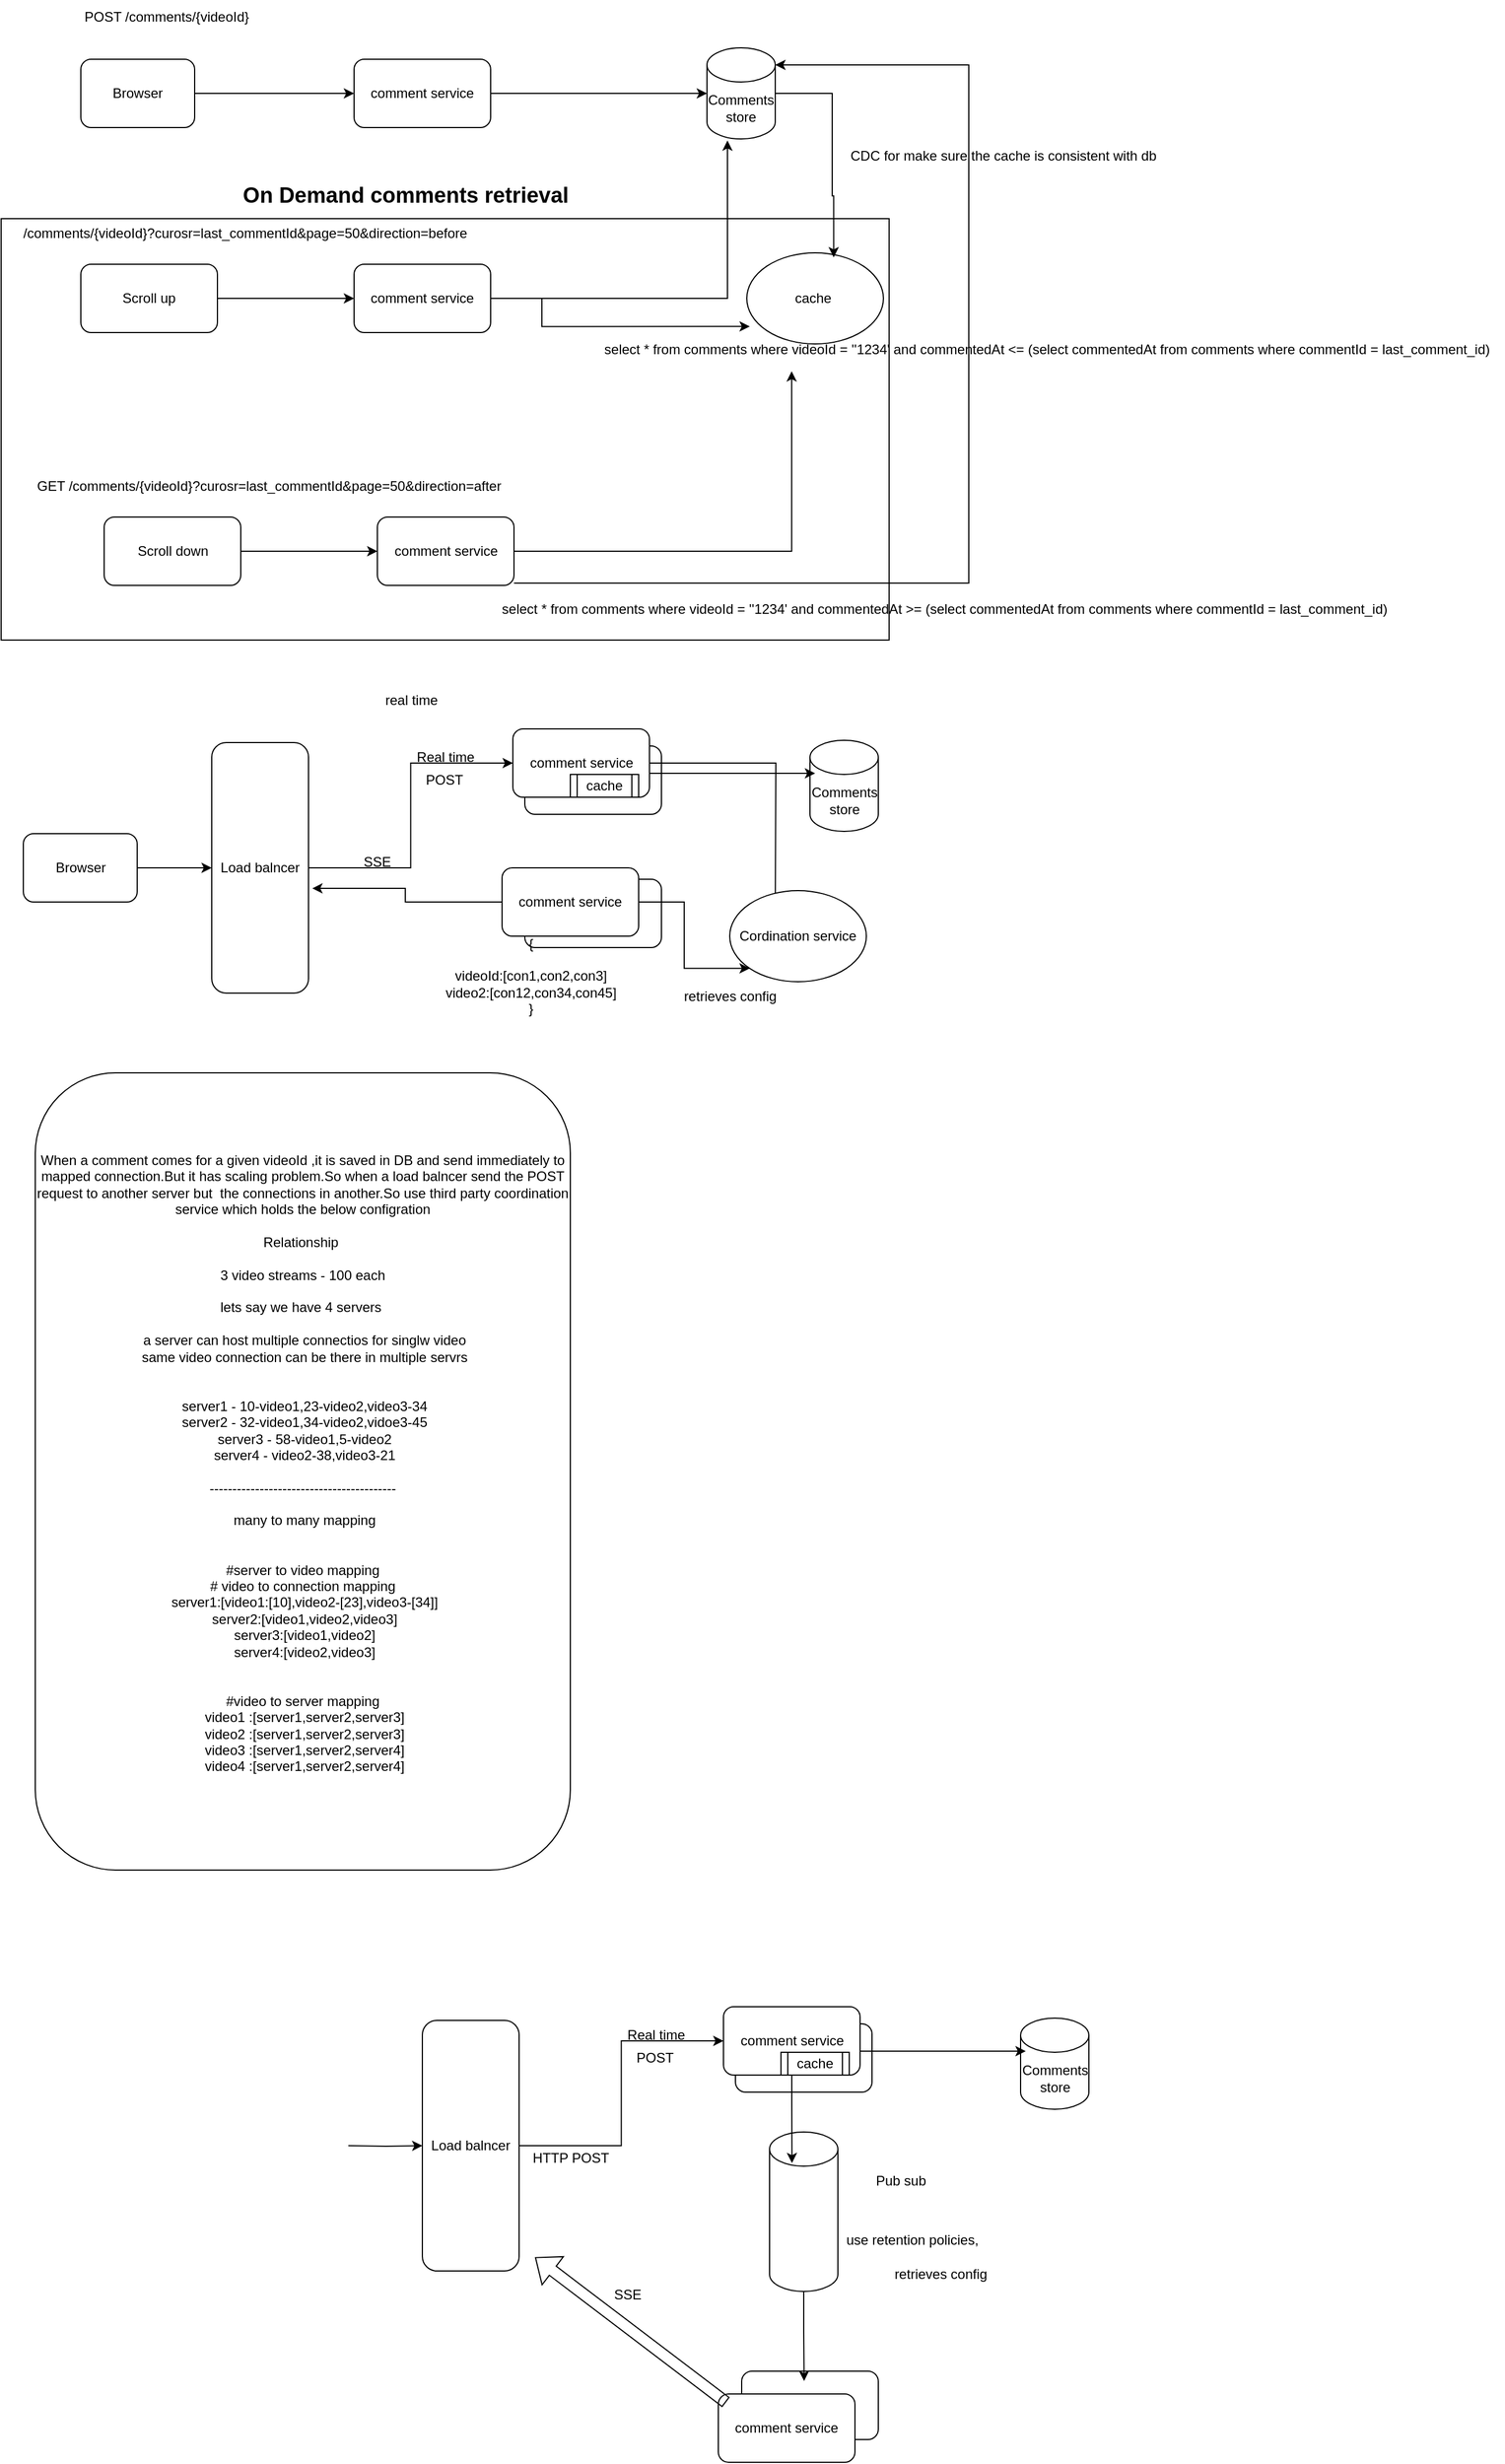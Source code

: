 <mxfile version="26.0.7">
  <diagram name="Page-1" id="bYMIOckP1fIGg-prLNnB">
    <mxGraphModel dx="794" dy="412" grid="1" gridSize="10" guides="1" tooltips="1" connect="1" arrows="1" fold="1" page="1" pageScale="1" pageWidth="3300" pageHeight="7300" math="0" shadow="0">
      <root>
        <mxCell id="0" />
        <mxCell id="1" parent="0" />
        <mxCell id="n_TKUcaKmwKP8UpNIGOf-70" value="" style="rounded=1;whiteSpace=wrap;html=1;" vertex="1" parent="1">
          <mxGeometry x="520" y="743" width="120" height="60" as="geometry" />
        </mxCell>
        <mxCell id="n_TKUcaKmwKP8UpNIGOf-67" value="" style="rounded=1;whiteSpace=wrap;html=1;" vertex="1" parent="1">
          <mxGeometry x="520" y="860" width="120" height="60" as="geometry" />
        </mxCell>
        <mxCell id="n_TKUcaKmwKP8UpNIGOf-31" value="" style="rounded=0;whiteSpace=wrap;html=1;" vertex="1" parent="1">
          <mxGeometry x="60" y="280" width="780" height="370" as="geometry" />
        </mxCell>
        <mxCell id="n_TKUcaKmwKP8UpNIGOf-7" style="edgeStyle=orthogonalEdgeStyle;rounded=0;orthogonalLoop=1;jettySize=auto;html=1;entryX=0;entryY=0.5;entryDx=0;entryDy=0;" edge="1" parent="1" source="n_TKUcaKmwKP8UpNIGOf-2" target="n_TKUcaKmwKP8UpNIGOf-3">
          <mxGeometry relative="1" as="geometry" />
        </mxCell>
        <mxCell id="n_TKUcaKmwKP8UpNIGOf-2" value="Browser" style="rounded=1;whiteSpace=wrap;html=1;" vertex="1" parent="1">
          <mxGeometry x="130" y="140" width="100" height="60" as="geometry" />
        </mxCell>
        <mxCell id="n_TKUcaKmwKP8UpNIGOf-3" value="comment service" style="rounded=1;whiteSpace=wrap;html=1;" vertex="1" parent="1">
          <mxGeometry x="370" y="140" width="120" height="60" as="geometry" />
        </mxCell>
        <mxCell id="n_TKUcaKmwKP8UpNIGOf-6" value="Comments store" style="shape=cylinder3;whiteSpace=wrap;html=1;boundedLbl=1;backgroundOutline=1;size=15;" vertex="1" parent="1">
          <mxGeometry x="680" y="130" width="60" height="80" as="geometry" />
        </mxCell>
        <mxCell id="n_TKUcaKmwKP8UpNIGOf-8" style="edgeStyle=orthogonalEdgeStyle;rounded=0;orthogonalLoop=1;jettySize=auto;html=1;entryX=0;entryY=0.5;entryDx=0;entryDy=0;entryPerimeter=0;" edge="1" parent="1" source="n_TKUcaKmwKP8UpNIGOf-3" target="n_TKUcaKmwKP8UpNIGOf-6">
          <mxGeometry relative="1" as="geometry" />
        </mxCell>
        <mxCell id="n_TKUcaKmwKP8UpNIGOf-13" style="edgeStyle=orthogonalEdgeStyle;rounded=0;orthogonalLoop=1;jettySize=auto;html=1;entryX=0;entryY=0.5;entryDx=0;entryDy=0;" edge="1" parent="1" source="n_TKUcaKmwKP8UpNIGOf-10" target="n_TKUcaKmwKP8UpNIGOf-12">
          <mxGeometry relative="1" as="geometry" />
        </mxCell>
        <mxCell id="n_TKUcaKmwKP8UpNIGOf-10" value="Scroll up" style="rounded=1;whiteSpace=wrap;html=1;" vertex="1" parent="1">
          <mxGeometry x="130" y="320" width="120" height="60" as="geometry" />
        </mxCell>
        <mxCell id="n_TKUcaKmwKP8UpNIGOf-11" value="POST /comments/{videoId}" style="text;html=1;align=center;verticalAlign=middle;resizable=0;points=[];autosize=1;strokeColor=none;fillColor=none;" vertex="1" parent="1">
          <mxGeometry x="120" y="88" width="170" height="30" as="geometry" />
        </mxCell>
        <mxCell id="n_TKUcaKmwKP8UpNIGOf-14" style="edgeStyle=orthogonalEdgeStyle;rounded=0;orthogonalLoop=1;jettySize=auto;html=1;entryX=0.3;entryY=1.017;entryDx=0;entryDy=0;entryPerimeter=0;" edge="1" parent="1" source="n_TKUcaKmwKP8UpNIGOf-12" target="n_TKUcaKmwKP8UpNIGOf-6">
          <mxGeometry relative="1" as="geometry">
            <mxPoint x="690" y="350" as="targetPoint" />
          </mxGeometry>
        </mxCell>
        <mxCell id="n_TKUcaKmwKP8UpNIGOf-12" value="comment service" style="rounded=1;whiteSpace=wrap;html=1;" vertex="1" parent="1">
          <mxGeometry x="370" y="320" width="120" height="60" as="geometry" />
        </mxCell>
        <mxCell id="n_TKUcaKmwKP8UpNIGOf-17" value="/comments/{videoId}?curosr=last_commentId&amp;amp;page=50&amp;amp;direction=before" style="text;html=1;align=center;verticalAlign=middle;resizable=0;points=[];autosize=1;strokeColor=none;fillColor=none;" vertex="1" parent="1">
          <mxGeometry x="69" y="278" width="410" height="30" as="geometry" />
        </mxCell>
        <mxCell id="n_TKUcaKmwKP8UpNIGOf-24" style="edgeStyle=orthogonalEdgeStyle;rounded=0;orthogonalLoop=1;jettySize=auto;html=1;entryX=0;entryY=0.5;entryDx=0;entryDy=0;" edge="1" parent="1" source="n_TKUcaKmwKP8UpNIGOf-25" target="n_TKUcaKmwKP8UpNIGOf-27">
          <mxGeometry relative="1" as="geometry" />
        </mxCell>
        <mxCell id="n_TKUcaKmwKP8UpNIGOf-25" value="Scroll down" style="rounded=1;whiteSpace=wrap;html=1;" vertex="1" parent="1">
          <mxGeometry x="150.5" y="542" width="120" height="60" as="geometry" />
        </mxCell>
        <mxCell id="n_TKUcaKmwKP8UpNIGOf-26" style="edgeStyle=orthogonalEdgeStyle;rounded=0;orthogonalLoop=1;jettySize=auto;html=1;entryX=0.218;entryY=1.133;entryDx=0;entryDy=0;entryPerimeter=0;" edge="1" parent="1" source="n_TKUcaKmwKP8UpNIGOf-27" target="n_TKUcaKmwKP8UpNIGOf-33">
          <mxGeometry relative="1" as="geometry">
            <mxPoint x="710.5" y="572" as="targetPoint" />
          </mxGeometry>
        </mxCell>
        <mxCell id="n_TKUcaKmwKP8UpNIGOf-27" value="comment service" style="rounded=1;whiteSpace=wrap;html=1;" vertex="1" parent="1">
          <mxGeometry x="390.5" y="542" width="120" height="60" as="geometry" />
        </mxCell>
        <mxCell id="n_TKUcaKmwKP8UpNIGOf-29" value="GET /comments/{videoId}?curosr=last_commentId&amp;amp;page=50&amp;amp;direction=after" style="text;html=1;align=center;verticalAlign=middle;resizable=0;points=[];autosize=1;strokeColor=none;fillColor=none;" vertex="1" parent="1">
          <mxGeometry x="79.5" y="500" width="430" height="30" as="geometry" />
        </mxCell>
        <mxCell id="n_TKUcaKmwKP8UpNIGOf-32" value="&lt;b&gt;&lt;font style=&quot;font-size: 19px;&quot;&gt;On Demand comments retrieval&lt;/font&gt;&lt;/b&gt;" style="text;html=1;align=center;verticalAlign=middle;resizable=0;points=[];autosize=1;strokeColor=none;fillColor=none;" vertex="1" parent="1">
          <mxGeometry x="260" y="240" width="310" height="40" as="geometry" />
        </mxCell>
        <mxCell id="n_TKUcaKmwKP8UpNIGOf-33" value="select * from comments where videoId = &#39;&#39;1234&#39; and commentedAt &amp;lt;= (select commentedAt from comments where commentId = last_comment_id)&amp;nbsp;" style="text;html=1;align=center;verticalAlign=middle;resizable=0;points=[];autosize=1;strokeColor=none;fillColor=none;" vertex="1" parent="1">
          <mxGeometry x="580" y="380" width="800" height="30" as="geometry" />
        </mxCell>
        <mxCell id="n_TKUcaKmwKP8UpNIGOf-34" value="select * from comments where videoId = &#39;&#39;1234&#39; and commentedAt &amp;gt;= (select commentedAt from comments where commentId = last_comment_id)&amp;nbsp;" style="text;html=1;align=center;verticalAlign=middle;resizable=0;points=[];autosize=1;strokeColor=none;fillColor=none;" vertex="1" parent="1">
          <mxGeometry x="490" y="608" width="800" height="30" as="geometry" />
        </mxCell>
        <mxCell id="n_TKUcaKmwKP8UpNIGOf-61" style="edgeStyle=orthogonalEdgeStyle;rounded=0;orthogonalLoop=1;jettySize=auto;html=1;entryX=0;entryY=0.5;entryDx=0;entryDy=0;" edge="1" parent="1" source="n_TKUcaKmwKP8UpNIGOf-65" target="n_TKUcaKmwKP8UpNIGOf-60">
          <mxGeometry relative="1" as="geometry" />
        </mxCell>
        <mxCell id="n_TKUcaKmwKP8UpNIGOf-43" value="Browser" style="rounded=1;whiteSpace=wrap;html=1;" vertex="1" parent="1">
          <mxGeometry x="79.5" y="820" width="100" height="60" as="geometry" />
        </mxCell>
        <mxCell id="n_TKUcaKmwKP8UpNIGOf-75" style="edgeStyle=orthogonalEdgeStyle;rounded=0;orthogonalLoop=1;jettySize=auto;html=1;entryX=0;entryY=1;entryDx=0;entryDy=0;" edge="1" parent="1" source="n_TKUcaKmwKP8UpNIGOf-44" target="n_TKUcaKmwKP8UpNIGOf-73">
          <mxGeometry relative="1" as="geometry" />
        </mxCell>
        <mxCell id="n_TKUcaKmwKP8UpNIGOf-44" value="comment service" style="rounded=1;whiteSpace=wrap;html=1;" vertex="1" parent="1">
          <mxGeometry x="500" y="850" width="120" height="60" as="geometry" />
        </mxCell>
        <mxCell id="n_TKUcaKmwKP8UpNIGOf-45" value="Comments store" style="shape=cylinder3;whiteSpace=wrap;html=1;boundedLbl=1;backgroundOutline=1;size=15;" vertex="1" parent="1">
          <mxGeometry x="770.5" y="738" width="60" height="80" as="geometry" />
        </mxCell>
        <mxCell id="n_TKUcaKmwKP8UpNIGOf-46" style="edgeStyle=orthogonalEdgeStyle;rounded=0;orthogonalLoop=1;jettySize=auto;html=1;entryX=0;entryY=0.5;entryDx=0;entryDy=0;entryPerimeter=0;" edge="1" parent="1">
          <mxGeometry relative="1" as="geometry">
            <mxPoint x="585" y="767" as="sourcePoint" />
            <mxPoint x="775" y="767" as="targetPoint" />
          </mxGeometry>
        </mxCell>
        <mxCell id="n_TKUcaKmwKP8UpNIGOf-47" value="Real time" style="text;html=1;align=center;verticalAlign=middle;resizable=0;points=[];autosize=1;strokeColor=none;fillColor=none;" vertex="1" parent="1">
          <mxGeometry x="415" y="738" width="70" height="30" as="geometry" />
        </mxCell>
        <mxCell id="n_TKUcaKmwKP8UpNIGOf-48" value="SSE" style="text;html=1;align=center;verticalAlign=middle;resizable=0;points=[];autosize=1;strokeColor=none;fillColor=none;" vertex="1" parent="1">
          <mxGeometry x="365" y="830" width="50" height="30" as="geometry" />
        </mxCell>
        <mxCell id="n_TKUcaKmwKP8UpNIGOf-58" value="{&lt;div&gt;&lt;br&gt;&lt;/div&gt;&lt;div&gt;videoId:[con1,con2,con3]&lt;/div&gt;&lt;div&gt;video2:[con12,con34,con45]&lt;/div&gt;&lt;div&gt;}&lt;/div&gt;" style="text;html=1;align=center;verticalAlign=middle;resizable=0;points=[];autosize=1;strokeColor=none;fillColor=none;" vertex="1" parent="1">
          <mxGeometry x="440" y="900" width="170" height="90" as="geometry" />
        </mxCell>
        <mxCell id="n_TKUcaKmwKP8UpNIGOf-71" style="edgeStyle=orthogonalEdgeStyle;rounded=0;orthogonalLoop=1;jettySize=auto;html=1;" edge="1" parent="1" source="n_TKUcaKmwKP8UpNIGOf-60">
          <mxGeometry relative="1" as="geometry">
            <mxPoint x="740" y="890" as="targetPoint" />
          </mxGeometry>
        </mxCell>
        <mxCell id="n_TKUcaKmwKP8UpNIGOf-60" value="comment service" style="rounded=1;whiteSpace=wrap;html=1;" vertex="1" parent="1">
          <mxGeometry x="509.5" y="728" width="120" height="60" as="geometry" />
        </mxCell>
        <mxCell id="n_TKUcaKmwKP8UpNIGOf-62" value="POST" style="text;html=1;align=center;verticalAlign=middle;resizable=0;points=[];autosize=1;strokeColor=none;fillColor=none;" vertex="1" parent="1">
          <mxGeometry x="419" y="758" width="60" height="30" as="geometry" />
        </mxCell>
        <mxCell id="n_TKUcaKmwKP8UpNIGOf-64" value="&lt;div&gt;When a comment comes for a given videoId ,it is saved in DB and send immediately to mapped connection.But it has scaling problem.So when a load balncer send the POST request to another server but&amp;nbsp; the connections in another.So use third party coordination service which holds the below configration&lt;/div&gt;&lt;div&gt;&lt;br&gt;&lt;/div&gt;&lt;div&gt;Relationship&amp;nbsp;&lt;/div&gt;&lt;div&gt;&lt;br&gt;&lt;/div&gt;&lt;div&gt;3 video streams - 100 each&lt;/div&gt;&lt;div&gt;&lt;br&gt;&lt;/div&gt;&lt;div&gt;lets say we have 4 servers&amp;nbsp;&lt;/div&gt;&lt;div&gt;&amp;nbsp;&lt;/div&gt;&lt;div&gt;&amp;nbsp;a server can host multiple connectios for singlw video&lt;/div&gt;&lt;div&gt;&amp;nbsp;same video connection can be there in multiple servrs&lt;/div&gt;&lt;div&gt;&lt;br&gt;&lt;/div&gt;&lt;div&gt;&lt;br&gt;&lt;/div&gt;&lt;div&gt;&amp;nbsp;server1 - 10-video1,23-video2,video3-34&lt;/div&gt;&lt;div&gt;&amp;nbsp;server2 - 32-video1,34-video2,vidoe3-45&lt;/div&gt;&lt;div&gt;&amp;nbsp;server3 - 58-video1,5-video2&lt;/div&gt;&lt;div&gt;&amp;nbsp;server4 - video2-38,video3-21&lt;/div&gt;&lt;div&gt;&lt;br&gt;&lt;/div&gt;&lt;div&gt;-----------------------------------------&lt;/div&gt;&lt;div&gt;&lt;br&gt;&lt;/div&gt;&lt;div&gt;&amp;nbsp;many to many mapping&lt;/div&gt;&lt;div&gt;&lt;br&gt;&lt;/div&gt;&lt;div&gt;&amp;nbsp;&lt;/div&gt;&lt;div&gt;#server to video mapping&lt;/div&gt;&lt;div&gt;# video to connection mapping&lt;/div&gt;&lt;div&gt;&amp;nbsp;server1:[video1:[10],video2-[23],video3-[34]]&lt;/div&gt;&lt;div&gt;&amp;nbsp;server2:[video1,video2,video3]&lt;/div&gt;&lt;div&gt;&amp;nbsp;server3:[video1,video2]&lt;/div&gt;&lt;div&gt;&amp;nbsp;server4:[video2,video3]&lt;/div&gt;&lt;div&gt;&lt;br&gt;&lt;/div&gt;&lt;div&gt;&amp;nbsp;&lt;/div&gt;&lt;div&gt;#video to server mapping&lt;/div&gt;&lt;div&gt;&amp;nbsp;video1 :[server1,server2,server3]&lt;/div&gt;&lt;div&gt;&amp;nbsp;video2 :[server1,server2,server3]&lt;/div&gt;&lt;div&gt;&amp;nbsp;video3 :[server1,server2,server4]&lt;/div&gt;&lt;div&gt;&amp;nbsp;video4 :[server1,server2,server4]&lt;/div&gt;&lt;div&gt;&lt;br&gt;&lt;/div&gt;" style="rounded=1;whiteSpace=wrap;html=1;" vertex="1" parent="1">
          <mxGeometry x="90" y="1030" width="470" height="700" as="geometry" />
        </mxCell>
        <mxCell id="n_TKUcaKmwKP8UpNIGOf-66" value="" style="edgeStyle=orthogonalEdgeStyle;rounded=0;orthogonalLoop=1;jettySize=auto;html=1;entryX=0;entryY=0.5;entryDx=0;entryDy=0;" edge="1" parent="1" source="n_TKUcaKmwKP8UpNIGOf-43" target="n_TKUcaKmwKP8UpNIGOf-65">
          <mxGeometry relative="1" as="geometry">
            <mxPoint x="220" y="870" as="sourcePoint" />
            <mxPoint x="460" y="798" as="targetPoint" />
          </mxGeometry>
        </mxCell>
        <mxCell id="n_TKUcaKmwKP8UpNIGOf-65" value="Load balncer" style="rounded=1;whiteSpace=wrap;html=1;" vertex="1" parent="1">
          <mxGeometry x="245" y="740" width="85" height="220" as="geometry" />
        </mxCell>
        <mxCell id="n_TKUcaKmwKP8UpNIGOf-69" style="edgeStyle=orthogonalEdgeStyle;rounded=0;orthogonalLoop=1;jettySize=auto;html=1;entryX=1.039;entryY=0.582;entryDx=0;entryDy=0;entryPerimeter=0;" edge="1" parent="1" source="n_TKUcaKmwKP8UpNIGOf-44" target="n_TKUcaKmwKP8UpNIGOf-65">
          <mxGeometry relative="1" as="geometry" />
        </mxCell>
        <mxCell id="n_TKUcaKmwKP8UpNIGOf-73" value="Cordination service" style="ellipse;whiteSpace=wrap;html=1;" vertex="1" parent="1">
          <mxGeometry x="700" y="870" width="120" height="80" as="geometry" />
        </mxCell>
        <mxCell id="n_TKUcaKmwKP8UpNIGOf-74" value="cache" style="shape=process;whiteSpace=wrap;html=1;backgroundOutline=1;" vertex="1" parent="1">
          <mxGeometry x="560" y="768" width="60" height="20" as="geometry" />
        </mxCell>
        <mxCell id="n_TKUcaKmwKP8UpNIGOf-76" value="retrieves config" style="text;html=1;align=center;verticalAlign=middle;resizable=0;points=[];autosize=1;strokeColor=none;fillColor=none;" vertex="1" parent="1">
          <mxGeometry x="650" y="948" width="100" height="30" as="geometry" />
        </mxCell>
        <mxCell id="n_TKUcaKmwKP8UpNIGOf-77" value="real time" style="text;html=1;align=center;verticalAlign=middle;resizable=0;points=[];autosize=1;strokeColor=none;fillColor=none;" vertex="1" parent="1">
          <mxGeometry x="385" y="688" width="70" height="30" as="geometry" />
        </mxCell>
        <mxCell id="n_TKUcaKmwKP8UpNIGOf-79" value="" style="rounded=1;whiteSpace=wrap;html=1;" vertex="1" parent="1">
          <mxGeometry x="705" y="1865" width="120" height="60" as="geometry" />
        </mxCell>
        <mxCell id="n_TKUcaKmwKP8UpNIGOf-80" value="" style="rounded=1;whiteSpace=wrap;html=1;" vertex="1" parent="1">
          <mxGeometry x="710.5" y="2170" width="120" height="60" as="geometry" />
        </mxCell>
        <mxCell id="n_TKUcaKmwKP8UpNIGOf-81" style="edgeStyle=orthogonalEdgeStyle;rounded=0;orthogonalLoop=1;jettySize=auto;html=1;entryX=0;entryY=0.5;entryDx=0;entryDy=0;" edge="1" parent="1" source="n_TKUcaKmwKP8UpNIGOf-92" target="n_TKUcaKmwKP8UpNIGOf-89">
          <mxGeometry relative="1" as="geometry" />
        </mxCell>
        <mxCell id="n_TKUcaKmwKP8UpNIGOf-83" value="comment service" style="rounded=1;whiteSpace=wrap;html=1;" vertex="1" parent="1">
          <mxGeometry x="690" y="2190" width="120" height="60" as="geometry" />
        </mxCell>
        <mxCell id="n_TKUcaKmwKP8UpNIGOf-84" value="Comments store" style="shape=cylinder3;whiteSpace=wrap;html=1;boundedLbl=1;backgroundOutline=1;size=15;" vertex="1" parent="1">
          <mxGeometry x="955.5" y="1860" width="60" height="80" as="geometry" />
        </mxCell>
        <mxCell id="n_TKUcaKmwKP8UpNIGOf-85" style="edgeStyle=orthogonalEdgeStyle;rounded=0;orthogonalLoop=1;jettySize=auto;html=1;entryX=0;entryY=0.5;entryDx=0;entryDy=0;entryPerimeter=0;" edge="1" parent="1">
          <mxGeometry relative="1" as="geometry">
            <mxPoint x="770" y="1889" as="sourcePoint" />
            <mxPoint x="960" y="1889" as="targetPoint" />
          </mxGeometry>
        </mxCell>
        <mxCell id="n_TKUcaKmwKP8UpNIGOf-86" value="Real time" style="text;html=1;align=center;verticalAlign=middle;resizable=0;points=[];autosize=1;strokeColor=none;fillColor=none;" vertex="1" parent="1">
          <mxGeometry x="600" y="1860" width="70" height="30" as="geometry" />
        </mxCell>
        <mxCell id="n_TKUcaKmwKP8UpNIGOf-89" value="comment service" style="rounded=1;whiteSpace=wrap;html=1;" vertex="1" parent="1">
          <mxGeometry x="694.5" y="1850" width="120" height="60" as="geometry" />
        </mxCell>
        <mxCell id="n_TKUcaKmwKP8UpNIGOf-90" value="POST" style="text;html=1;align=center;verticalAlign=middle;resizable=0;points=[];autosize=1;strokeColor=none;fillColor=none;" vertex="1" parent="1">
          <mxGeometry x="604" y="1880" width="60" height="30" as="geometry" />
        </mxCell>
        <mxCell id="n_TKUcaKmwKP8UpNIGOf-91" value="" style="edgeStyle=orthogonalEdgeStyle;rounded=0;orthogonalLoop=1;jettySize=auto;html=1;entryX=0;entryY=0.5;entryDx=0;entryDy=0;" edge="1" parent="1" target="n_TKUcaKmwKP8UpNIGOf-92">
          <mxGeometry relative="1" as="geometry">
            <mxPoint x="365" y="1972" as="sourcePoint" />
            <mxPoint x="645" y="1920" as="targetPoint" />
          </mxGeometry>
        </mxCell>
        <mxCell id="n_TKUcaKmwKP8UpNIGOf-92" value="Load balncer" style="rounded=1;whiteSpace=wrap;html=1;" vertex="1" parent="1">
          <mxGeometry x="430" y="1862" width="85" height="220" as="geometry" />
        </mxCell>
        <mxCell id="n_TKUcaKmwKP8UpNIGOf-95" value="cache" style="shape=process;whiteSpace=wrap;html=1;backgroundOutline=1;" vertex="1" parent="1">
          <mxGeometry x="745" y="1890" width="60" height="20" as="geometry" />
        </mxCell>
        <mxCell id="n_TKUcaKmwKP8UpNIGOf-96" value="retrieves config" style="text;html=1;align=center;verticalAlign=middle;resizable=0;points=[];autosize=1;strokeColor=none;fillColor=none;" vertex="1" parent="1">
          <mxGeometry x="835" y="2070" width="100" height="30" as="geometry" />
        </mxCell>
        <mxCell id="n_TKUcaKmwKP8UpNIGOf-97" value="" style="shape=cylinder3;whiteSpace=wrap;html=1;boundedLbl=1;backgroundOutline=1;size=15;" vertex="1" parent="1">
          <mxGeometry x="735" y="1960" width="60" height="140" as="geometry" />
        </mxCell>
        <mxCell id="n_TKUcaKmwKP8UpNIGOf-98" style="edgeStyle=orthogonalEdgeStyle;rounded=0;orthogonalLoop=1;jettySize=auto;html=1;entryX=0.328;entryY=0.195;entryDx=0;entryDy=0;entryPerimeter=0;" edge="1" parent="1" source="n_TKUcaKmwKP8UpNIGOf-89" target="n_TKUcaKmwKP8UpNIGOf-97">
          <mxGeometry relative="1" as="geometry" />
        </mxCell>
        <mxCell id="n_TKUcaKmwKP8UpNIGOf-99" value="Pub sub" style="text;html=1;align=center;verticalAlign=middle;resizable=0;points=[];autosize=1;strokeColor=none;fillColor=none;" vertex="1" parent="1">
          <mxGeometry x="815" y="1988" width="70" height="30" as="geometry" />
        </mxCell>
        <mxCell id="n_TKUcaKmwKP8UpNIGOf-100" style="edgeStyle=orthogonalEdgeStyle;rounded=0;orthogonalLoop=1;jettySize=auto;html=1;entryX=0.457;entryY=0.144;entryDx=0;entryDy=0;entryPerimeter=0;" edge="1" parent="1" source="n_TKUcaKmwKP8UpNIGOf-97" target="n_TKUcaKmwKP8UpNIGOf-80">
          <mxGeometry relative="1" as="geometry" />
        </mxCell>
        <mxCell id="n_TKUcaKmwKP8UpNIGOf-101" value="use retention policies," style="text;html=1;align=center;verticalAlign=middle;resizable=0;points=[];autosize=1;strokeColor=none;fillColor=none;" vertex="1" parent="1">
          <mxGeometry x="790" y="2040" width="140" height="30" as="geometry" />
        </mxCell>
        <mxCell id="n_TKUcaKmwKP8UpNIGOf-102" value="&lt;span style=&quot;color: rgba(0, 0, 0, 0); font-family: monospace; font-size: 0px; text-align: start;&quot;&gt;%3CmxGraphModel%3E%3Croot%3E%3CmxCell%20id%3D%220%22%2F%3E%3CmxCell%20id%3D%221%22%20parent%3D%220%22%2F%3E%3CmxCell%20id%3D%222%22%20value%3D%22SSE%22%20style%3D%22text%3Bhtml%3D1%3Balign%3Dcenter%3BverticalAlign%3Dmiddle%3Bresizable%3D0%3Bpoints%3D%5B%5D%3Bautosize%3D1%3BstrokeColor%3Dnone%3BfillColor%3Dnone%3B%22%20vertex%3D%221%22%20parent%3D%221%22%3E%3CmxGeometry%20x%3D%22550%22%20y%3D%221952%22%20width%3D%2250%22%20height%3D%2230%22%20as%3D%22geometry%22%2F%3E%3C%2FmxCell%3E%3C%2Froot%3E%3C%2FmxGraphModel%3E&lt;/span&gt;" style="text;html=1;align=center;verticalAlign=middle;resizable=0;points=[];autosize=1;strokeColor=none;fillColor=none;" vertex="1" parent="1">
          <mxGeometry x="610" y="2188" width="20" height="30" as="geometry" />
        </mxCell>
        <mxCell id="n_TKUcaKmwKP8UpNIGOf-103" value="" style="shape=flexArrow;endArrow=classic;html=1;rounded=0;exitX=0.056;exitY=0.122;exitDx=0;exitDy=0;exitPerimeter=0;" edge="1" parent="1" source="n_TKUcaKmwKP8UpNIGOf-83">
          <mxGeometry width="50" height="50" relative="1" as="geometry">
            <mxPoint x="479" y="2120" as="sourcePoint" />
            <mxPoint x="529" y="2070" as="targetPoint" />
          </mxGeometry>
        </mxCell>
        <mxCell id="n_TKUcaKmwKP8UpNIGOf-104" value="SSE" style="text;html=1;align=center;verticalAlign=middle;resizable=0;points=[];autosize=1;strokeColor=none;fillColor=none;" vertex="1" parent="1">
          <mxGeometry x="585" y="2088" width="50" height="30" as="geometry" />
        </mxCell>
        <mxCell id="n_TKUcaKmwKP8UpNIGOf-105" value="HTTP POST" style="text;html=1;align=center;verticalAlign=middle;resizable=0;points=[];autosize=1;strokeColor=none;fillColor=none;" vertex="1" parent="1">
          <mxGeometry x="515" y="1968" width="90" height="30" as="geometry" />
        </mxCell>
        <mxCell id="n_TKUcaKmwKP8UpNIGOf-106" style="edgeStyle=orthogonalEdgeStyle;rounded=0;orthogonalLoop=1;jettySize=auto;html=1;entryX=0.172;entryY=-0.178;entryDx=0;entryDy=0;entryPerimeter=0;" edge="1" parent="1" source="n_TKUcaKmwKP8UpNIGOf-12" target="n_TKUcaKmwKP8UpNIGOf-33">
          <mxGeometry relative="1" as="geometry" />
        </mxCell>
        <mxCell id="n_TKUcaKmwKP8UpNIGOf-107" value="cache&amp;nbsp;" style="ellipse;whiteSpace=wrap;html=1;" vertex="1" parent="1">
          <mxGeometry x="715" y="310" width="120" height="80" as="geometry" />
        </mxCell>
        <mxCell id="n_TKUcaKmwKP8UpNIGOf-108" style="edgeStyle=orthogonalEdgeStyle;rounded=0;orthogonalLoop=1;jettySize=auto;html=1;entryX=0.636;entryY=0.05;entryDx=0;entryDy=0;entryPerimeter=0;" edge="1" parent="1" source="n_TKUcaKmwKP8UpNIGOf-6" target="n_TKUcaKmwKP8UpNIGOf-107">
          <mxGeometry relative="1" as="geometry">
            <Array as="points">
              <mxPoint x="790" y="170" />
              <mxPoint x="790" y="260" />
              <mxPoint x="791" y="260" />
            </Array>
          </mxGeometry>
        </mxCell>
        <mxCell id="n_TKUcaKmwKP8UpNIGOf-109" value="CDC for make sure the cache is consistent with db" style="text;html=1;align=center;verticalAlign=middle;resizable=0;points=[];autosize=1;strokeColor=none;fillColor=none;" vertex="1" parent="1">
          <mxGeometry x="795" y="210" width="290" height="30" as="geometry" />
        </mxCell>
        <mxCell id="n_TKUcaKmwKP8UpNIGOf-110" style="edgeStyle=orthogonalEdgeStyle;rounded=0;orthogonalLoop=1;jettySize=auto;html=1;entryX=1;entryY=0;entryDx=0;entryDy=15;entryPerimeter=0;" edge="1" parent="1" source="n_TKUcaKmwKP8UpNIGOf-27" target="n_TKUcaKmwKP8UpNIGOf-6">
          <mxGeometry relative="1" as="geometry">
            <Array as="points">
              <mxPoint x="910" y="600" />
              <mxPoint x="910" y="145" />
            </Array>
          </mxGeometry>
        </mxCell>
      </root>
    </mxGraphModel>
  </diagram>
</mxfile>

